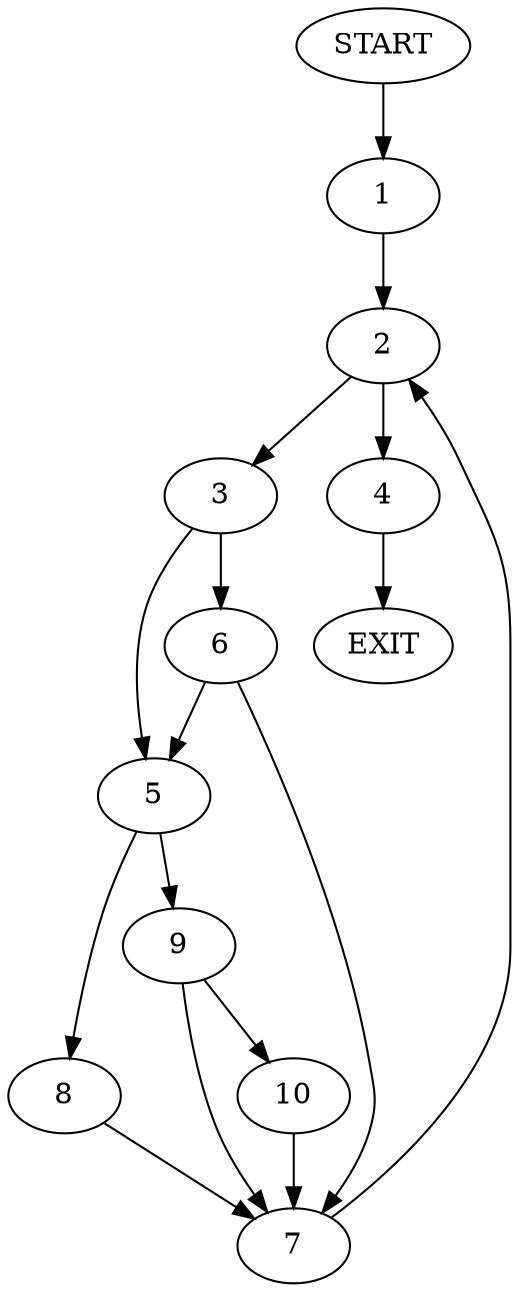 digraph {
0 [label="START"]
11 [label="EXIT"]
0 -> 1
1 -> 2
2 -> 3
2 -> 4
3 -> 5
3 -> 6
4 -> 11
6 -> 5
6 -> 7
5 -> 8
5 -> 9
7 -> 2
9 -> 7
9 -> 10
8 -> 7
10 -> 7
}
